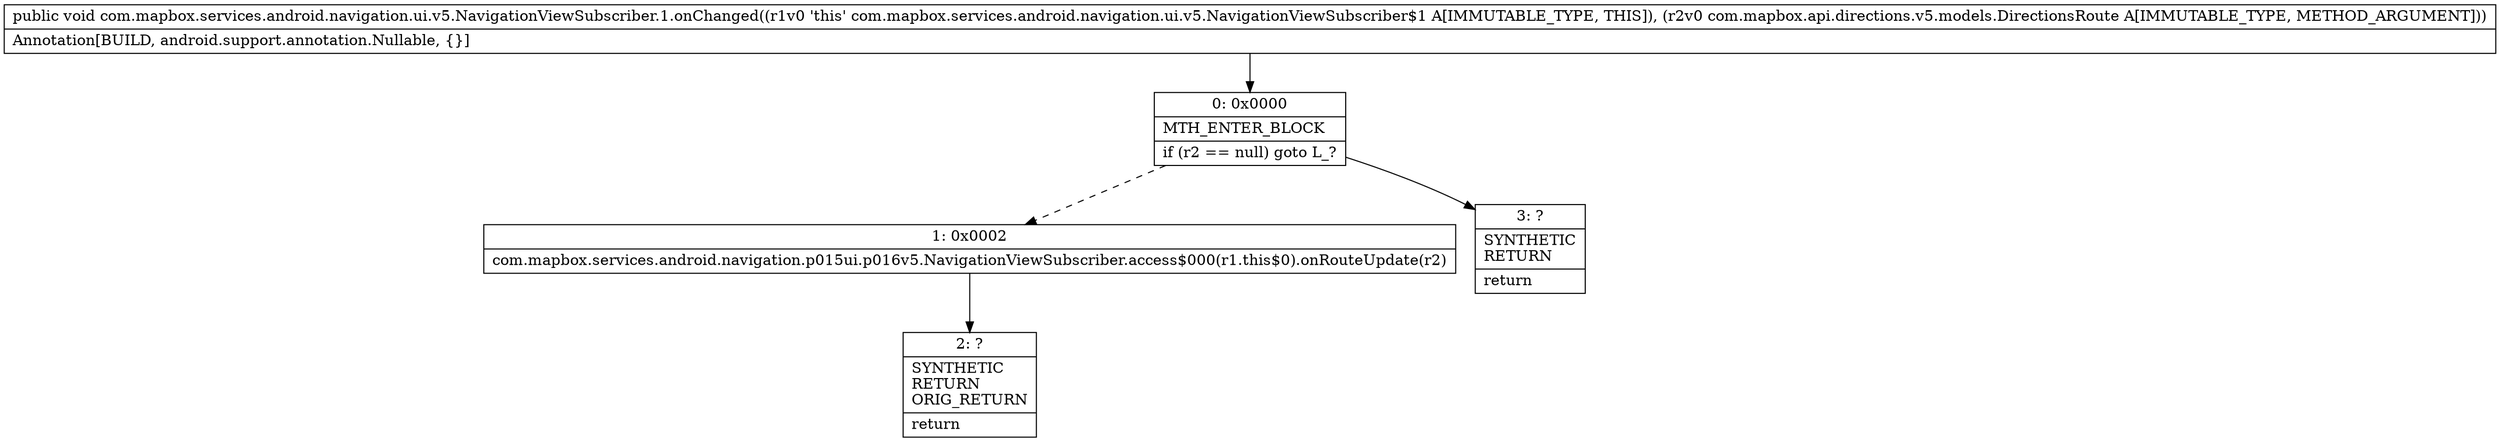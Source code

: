 digraph "CFG forcom.mapbox.services.android.navigation.ui.v5.NavigationViewSubscriber.1.onChanged(Lcom\/mapbox\/api\/directions\/v5\/models\/DirectionsRoute;)V" {
Node_0 [shape=record,label="{0\:\ 0x0000|MTH_ENTER_BLOCK\l|if (r2 == null) goto L_?\l}"];
Node_1 [shape=record,label="{1\:\ 0x0002|com.mapbox.services.android.navigation.p015ui.p016v5.NavigationViewSubscriber.access$000(r1.this$0).onRouteUpdate(r2)\l}"];
Node_2 [shape=record,label="{2\:\ ?|SYNTHETIC\lRETURN\lORIG_RETURN\l|return\l}"];
Node_3 [shape=record,label="{3\:\ ?|SYNTHETIC\lRETURN\l|return\l}"];
MethodNode[shape=record,label="{public void com.mapbox.services.android.navigation.ui.v5.NavigationViewSubscriber.1.onChanged((r1v0 'this' com.mapbox.services.android.navigation.ui.v5.NavigationViewSubscriber$1 A[IMMUTABLE_TYPE, THIS]), (r2v0 com.mapbox.api.directions.v5.models.DirectionsRoute A[IMMUTABLE_TYPE, METHOD_ARGUMENT]))  | Annotation[BUILD, android.support.annotation.Nullable, \{\}]\l}"];
MethodNode -> Node_0;
Node_0 -> Node_1[style=dashed];
Node_0 -> Node_3;
Node_1 -> Node_2;
}


